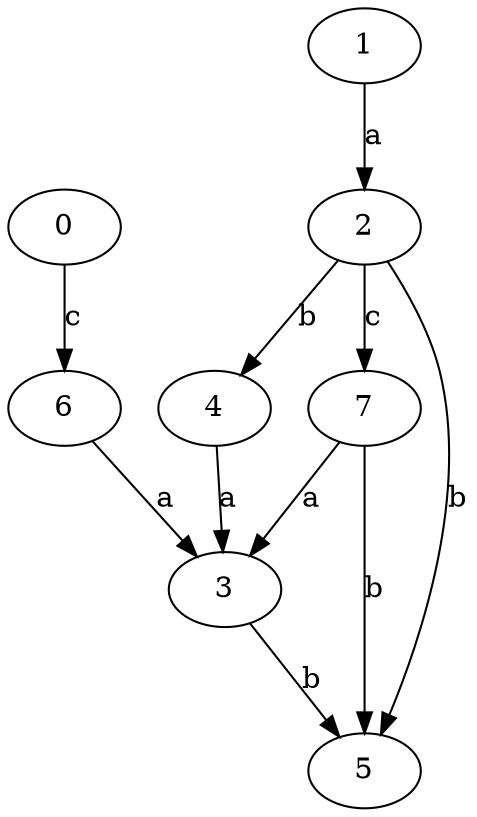 strict digraph  {
2;
3;
4;
0;
5;
1;
6;
7;
2 -> 4  [label=b];
2 -> 5  [label=b];
2 -> 7  [label=c];
3 -> 5  [label=b];
4 -> 3  [label=a];
0 -> 6  [label=c];
1 -> 2  [label=a];
6 -> 3  [label=a];
7 -> 3  [label=a];
7 -> 5  [label=b];
}
